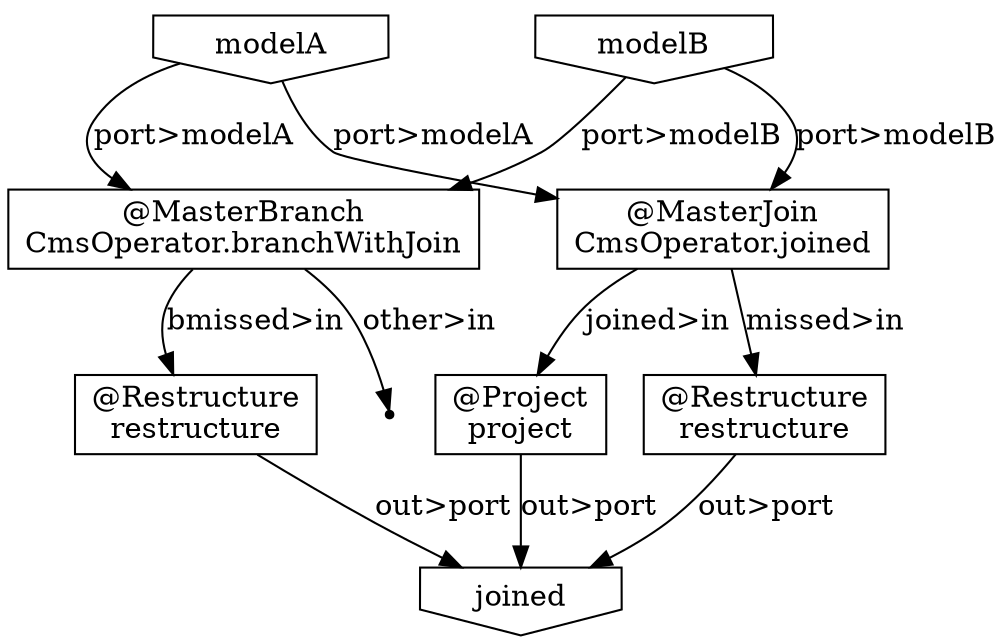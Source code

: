 digraph {
    "8c5545de-d419-41b9-a4cc-46ebcb77543c" [shape=invhouse, label="modelA"];
    "47912fa1-c694-4aee-95b4-5a2ccdbd5d8b" [shape=box, label="@MasterJoin\nCmsOperator.joined"];
    "ebf674f0-cae2-48af-a671-80a461fbc6fe" [shape=invhouse, label="joined"];
    "15cda6c2-a886-4710-8151-b4c789dc155b" [shape=box, label="@MasterBranch\nCmsOperator.branchWithJoin"];
    "c8ce181a-b3c7-4f16-a378-80df750d4aee" [shape=box, label="@Restructure\nrestructure"];
    "3e6de8d3-2588-450b-8382-66b18bf663e4" [shape=box, label="@Project\nproject"];
    "7c9a9e81-5443-4324-b678-0c442b78dc95" [shape=invhouse, label="modelB"];
    "8e19b332-1e91-498a-853b-05604810e996" [shape=box, label="@Restructure\nrestructure"];
    "bb14719f-0d47-4e4b-b721-ae011f555377" [shape=point];
    "8c5545de-d419-41b9-a4cc-46ebcb77543c" -> "15cda6c2-a886-4710-8151-b4c789dc155b" [label="port>modelA"];
    "8c5545de-d419-41b9-a4cc-46ebcb77543c" -> "47912fa1-c694-4aee-95b4-5a2ccdbd5d8b" [label="port>modelA"];
    "47912fa1-c694-4aee-95b4-5a2ccdbd5d8b" -> "3e6de8d3-2588-450b-8382-66b18bf663e4" [label="joined>in"];
    "47912fa1-c694-4aee-95b4-5a2ccdbd5d8b" -> "8e19b332-1e91-498a-853b-05604810e996" [label="missed>in"];
    "15cda6c2-a886-4710-8151-b4c789dc155b" -> "c8ce181a-b3c7-4f16-a378-80df750d4aee" [label="bmissed>in"];
    "15cda6c2-a886-4710-8151-b4c789dc155b" -> "bb14719f-0d47-4e4b-b721-ae011f555377" [label="other>in"];
    "c8ce181a-b3c7-4f16-a378-80df750d4aee" -> "ebf674f0-cae2-48af-a671-80a461fbc6fe" [label="out>port"];
    "3e6de8d3-2588-450b-8382-66b18bf663e4" -> "ebf674f0-cae2-48af-a671-80a461fbc6fe" [label="out>port"];
    "7c9a9e81-5443-4324-b678-0c442b78dc95" -> "15cda6c2-a886-4710-8151-b4c789dc155b" [label="port>modelB"];
    "7c9a9e81-5443-4324-b678-0c442b78dc95" -> "47912fa1-c694-4aee-95b4-5a2ccdbd5d8b" [label="port>modelB"];
    "8e19b332-1e91-498a-853b-05604810e996" -> "ebf674f0-cae2-48af-a671-80a461fbc6fe" [label="out>port"];
}

